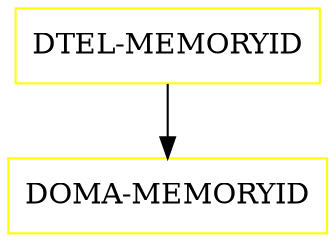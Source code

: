 digraph G {
  "DTEL-MEMORYID" [shape=box,color=yellow];
  "DOMA-MEMORYID" [shape=box,color=yellow,URL="./DOMA_MEMORYID.html"];
  "DTEL-MEMORYID" -> "DOMA-MEMORYID";
}
